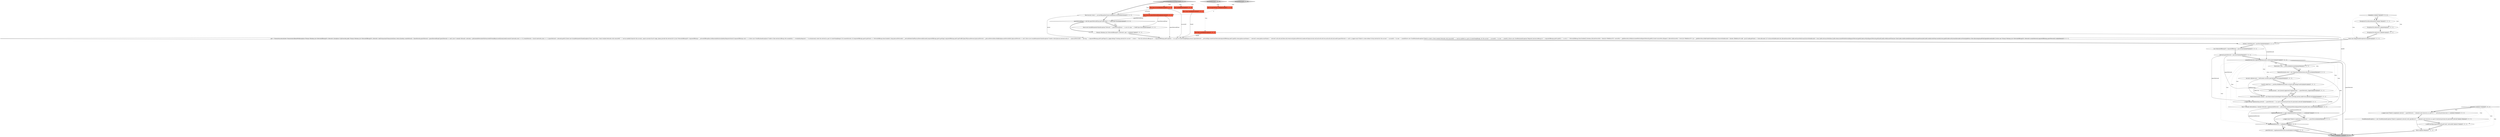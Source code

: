 digraph {
24 [style = filled, label = "long userId@@@2@@@['0', '0', '1']", fillcolor = tomato, shape = box image = "AAA0AAABBB3BBB"];
35 [style = filled, label = "pair = Transaction.execute(new TransactionCallbackWithException<Ternary<Boolean,List<NetworkOfferingVO>,Network>,Exception>(){@Override public Ternary<Boolean,List<NetworkOfferingVO>,Network> doInTransaction(TransactionStatus status){boolean createNetwork = falseNetwork guestNetwork = guestNetworkFinalif (guestNetwork == null) {List<? extends Network> networks = getIsolatedNetworksWithSourceNATOwnedByAccountInZone(zoneId,owner)if (networks.size() == 0) {createNetwork = true}if (networks.size() == 1) {guestNetwork = networks.get(0)}{throw new InvalidParameterValueException(\"Error, more than 1 Guest Isolated Networks with SourceNAT \" + \"service enabled found for this account, cannot assosiate the IP range, please provide the network ID\")}}List<NetworkOfferingVO> requiredOfferings = _networkOfferingDao.listByAvailability(Availability.Required,false)if (requiredOfferings.size() < 1) {throw new CloudRuntimeException(\"Unable to find network offering with availability=\" + Availability.Required + \" to automatically create the network as part of createVlanIpRange\")}if (createNetwork) {if (requiredOfferings.get(0).getState() == NetworkOffering.State.Enabled) {long physicalNetworkId = _networkModel.findPhysicalNetworkId(zoneId,requiredOfferings.get(0).getTags(),requiredOfferings.get(0).getTrafficType())PhysicalNetwork physicalNetwork = _physicalNetworkDao.findById(physicalNetworkId)if (physicalNetwork == null) {throw new InvalidParameterValueException(\"Unable to find physical network with id: \" + physicalNetworkId + \" and tag: \" + requiredOfferings.get(0).getTags())}s_logger.debug(\"Creating network for account \" + owner + \" from the network offering id=\" + requiredOfferings.get(0).getId() + \" as a part of createVlanIpRange process\")guestNetwork = _networkMgr.createGuestNetwork(requiredOfferings.get(0).getId(),owner.getAccountName() + \"-network\",owner.getAccountName() + \"-network\",null,null,null,false,null,owner,null,physicalNetwork,zoneId,ACLType.Account,null,null,null,null,true,null,null,null,null,null)if (guestNetwork == null) {s_logger.warn(\"Failed to create default Virtual network for the account \" + accountId + \"in zone \" + zoneId)throw new CloudRuntimeException(\"Failed to create a Guest Isolated Networks with SourceNAT \" + \"service enabled as a part of createVlanIpRange, for the account \" + accountId + \"in zone \" + zoneId)}}{throw new CloudRuntimeException(\"Required network offering id=\" + requiredOfferings.get(0).getId() + \" is not in \" + NetworkOffering.State.Enabled)}}boolean allocateSourceNat = falseList<IPAddressVO> sourceNat = _ipAddressDao.listByAssociatedNetwork(guestNetwork.getId(),true)if (sourceNat.isEmpty()) {allocateSourceNat = true}List<IPAddressVO> ips = _ipAddressDao.listByVlanId(vlanId)boolean isSourceNatAllocated = falsefor (IPAddressVO addr : ips){if (addr.getState() != State.Allocated) {if (!isSourceNatAllocated && allocateSourceNat) {addr.setSourceNat(true)isSourceNatAllocated = true}{addr.setSourceNat(false)}addr.setAssociatedWithNetworkId(guestNetwork.getId())addr.setVpcId(guestNetwork.getVpcId())addr.setAllocatedTime(new Date())addr.setAllocatedInDomainId(owner.getDomainId())addr.setAllocatedToAccountId(owner.getId())addr.setSystem(false)addr.setState(IpAddress.State.Allocating)markPublicIpAsAllocated(addr)}}return new Ternary<Boolean,List<NetworkOfferingVO>,Network>(createNetwork,requiredOfferings,guestNetwork)}})@@@9@@@['0', '0', '1']", fillcolor = white, shape = ellipse image = "AAA0AAABBB3BBB"];
0 [style = filled, label = "final AssignVMCmd cmd@@@2@@@['1', '1', '0']", fillcolor = tomato, shape = box image = "AAA0AAABBB1BBB"];
30 [style = filled, label = "final Long vlanId@@@2@@@['0', '0', '1']", fillcolor = tomato, shape = box image = "AAA0AAABBB3BBB"];
4 [style = filled, label = "e.addProxyObject(guestNetwork.getUuid(),\"networkId\")@@@107@@@['0', '0', '1']", fillcolor = white, shape = ellipse image = "AAA0AAABBB3BBB"];
8 [style = filled, label = "createNetwork && requiredOfferings.get(0).isPersistent()@@@87@@@['0', '0', '1']", fillcolor = white, shape = diamond image = "AAA0AAABBB3BBB"];
12 [style = filled, label = "Pair<? extends NetworkGuru,? extends Network> implementedNetwork = _networkMgr.implementNetwork(guestNetwork.getId(),dest,context)@@@96@@@['0', '0', '1']", fillcolor = white, shape = ellipse image = "AAA0AAABBB3BBB"];
25 [style = filled, label = "final long accountId@@@2@@@['0', '0', '1']", fillcolor = tomato, shape = box image = "AAA0AAABBB3BBB"];
2 [style = filled, label = "moveVMToUser['0', '1', '0']", fillcolor = lightgray, shape = diamond image = "AAA0AAABBB2BBB"];
3 [style = filled, label = "boolean createNetwork = pair.first()@@@84@@@['0', '0', '1']", fillcolor = white, shape = ellipse image = "AAA0AAABBB3BBB"];
34 [style = filled, label = "Network guestNetwork = pair.third()@@@86@@@['0', '0', '1']", fillcolor = white, shape = ellipse image = "AAA0AAABBB3BBB"];
37 [style = filled, label = "associateIpAddressListToAccount['0', '0', '1']", fillcolor = lightgray, shape = diamond image = "AAA0AAABBB3BBB"];
26 [style = filled, label = "implementedNetwork == null || implementedNetwork.first() == null@@@97@@@['0', '0', '1']", fillcolor = white, shape = diamond image = "AAA0AAABBB3BBB"];
36 [style = filled, label = "final long zoneId@@@2@@@['0', '0', '1']", fillcolor = tomato, shape = box image = "AAA0AAABBB3BBB"];
16 [style = filled, label = "ExceptionUtil.rethrowRuntime(e1)@@@79@@@['0', '0', '1']", fillcolor = white, shape = ellipse image = "AAA0AAABBB3BBB"];
9 [style = filled, label = "s_logger.warn(\"Failed to implement network \" + guestNetwork + \" elements and resources as a part of\" + \" network provision due to \",ex)@@@105@@@['0', '0', '1']", fillcolor = white, shape = ellipse image = "AAA0AAABBB3BBB"];
28 [style = filled, label = "return true@@@111@@@['0', '0', '1']", fillcolor = lightgray, shape = ellipse image = "AAA0AAABBB3BBB"];
39 [style = filled, label = "Ternary<Boolean,List<NetworkOfferingVO>,Network> pair = null@@@7@@@['0', '0', '1']", fillcolor = white, shape = ellipse image = "AAA0AAABBB3BBB"];
18 [style = filled, label = "Journal journal = new Journal.LogJournal(\"Implementing \" + guestNetwork,s_logger)@@@92@@@['0', '0', '1']", fillcolor = white, shape = ellipse image = "AAA0AAABBB3BBB"];
22 [style = filled, label = "throw e@@@108@@@['0', '0', '1']", fillcolor = white, shape = ellipse image = "AAA0AAABBB3BBB"];
10 [style = filled, label = "Account callerAccount = CallContext.current().getCallingAccount()@@@90@@@['0', '0', '1']", fillcolor = white, shape = ellipse image = "AAA0AAABBB3BBB"];
17 [style = filled, label = "List<NetworkOfferingVO> requiredOfferings = pair.second()@@@85@@@['0', '0', '1']", fillcolor = white, shape = ellipse image = "AAA0AAABBB3BBB"];
14 [style = filled, label = "throw new InvalidParameterValueException(\"Network \" + guestNetworkFinal + \" is not of a type \" + TrafficType.Guest)@@@5@@@['0', '0', '1']", fillcolor = white, shape = ellipse image = "AAA0AAABBB3BBB"];
38 [style = filled, label = "UserVO callerUser = _userDao.findById(CallContext.current().getCallingUserId())@@@91@@@['0', '0', '1']", fillcolor = white, shape = ellipse image = "AAA0AAABBB3BBB"];
40 [style = filled, label = "final Network guestNetworkFinal@@@2@@@['0', '0', '1']", fillcolor = tomato, shape = box image = "AAA0AAABBB3BBB"];
6 [style = filled, label = "s_logger.debug(\"Implementing network \" + guestNetwork + \" as a part of network provision for persistent network\")@@@94@@@['0', '0', '1']", fillcolor = white, shape = ellipse image = "AAA0AAABBB3BBB"];
11 [style = filled, label = "DeployDestination dest = new DeployDestination(zone,null,null,null)@@@89@@@['0', '0', '1']", fillcolor = white, shape = ellipse image = "AAA0AAABBB3BBB"];
13 [style = filled, label = "Exception ex@@@104@@@['0', '0', '1']", fillcolor = white, shape = diamond image = "AAA0AAABBB3BBB"];
7 [style = filled, label = "implementedNetwork != null@@@100@@@['0', '0', '1']", fillcolor = white, shape = diamond image = "AAA0AAABBB3BBB"];
32 [style = filled, label = "final Account owner = _accountMgr.getActiveAccountById(accountId)@@@3@@@['0', '0', '1']", fillcolor = white, shape = ellipse image = "AAA0AAABBB3BBB"];
29 [style = filled, label = "s_logger.warn(\"Failed to implement the network \" + guestNetwork)@@@98@@@['0', '0', '1']", fillcolor = white, shape = ellipse image = "AAA0AAABBB3BBB"];
1 [style = filled, label = "moveVMToUser['1', '0', '0']", fillcolor = lightgray, shape = diamond image = "AAA0AAABBB1BBB"];
5 [style = filled, label = "guestNetwork = implementedNetwork.second()@@@101@@@['0', '0', '1']", fillcolor = white, shape = ellipse image = "AAA0AAABBB3BBB"];
27 [style = filled, label = "guestNetworkFinal != null && guestNetworkFinal.getTrafficType() != TrafficType.Guest@@@4@@@['0', '0', '1']", fillcolor = white, shape = diamond image = "AAA0AAABBB3BBB"];
33 [style = filled, label = "Exception e1@@@78@@@['0', '0', '1']", fillcolor = white, shape = diamond image = "AAA0AAABBB3BBB"];
20 [style = filled, label = "ExceptionUtil.rethrow(e1,)@@@81@@@['0', '0', '1']", fillcolor = white, shape = ellipse image = "AAA0AAABBB3BBB"];
23 [style = filled, label = "throw new IllegalStateException(e1)@@@82@@@['0', '0', '1']", fillcolor = white, shape = ellipse image = "AAA0AAABBB3BBB"];
21 [style = filled, label = "DataCenter zone = _dcDao.findById(zoneId)@@@88@@@['0', '0', '1']", fillcolor = white, shape = ellipse image = "AAA0AAABBB3BBB"];
15 [style = filled, label = "ExceptionUtil.rethrow(e1,)@@@80@@@['0', '0', '1']", fillcolor = white, shape = ellipse image = "AAA0AAABBB3BBB"];
31 [style = filled, label = "ReservationContext context = new ReservationContextImpl(UUID.randomUUID().toString(),journal,callerUser,callerAccount)@@@93@@@['0', '0', '1']", fillcolor = white, shape = ellipse image = "AAA0AAABBB3BBB"];
19 [style = filled, label = "CloudRuntimeException e = new CloudRuntimeException(\"Failed to implement network (with specified id)\" + \" elements and resources as a part of network provision for persistent network\")@@@106@@@['0', '0', '1']", fillcolor = white, shape = ellipse image = "AAA0AAABBB3BBB"];
7->28 [style = bold, label=""];
20->23 [style = bold, label=""];
31->12 [style = solid, label="context"];
1->0 [style = dotted, label="true"];
4->22 [style = bold, label=""];
18->31 [style = solid, label="journal"];
3->17 [style = bold, label=""];
36->35 [style = solid, label="zoneId"];
31->6 [style = bold, label=""];
8->26 [style = dotted, label="true"];
22->28 [style = bold, label=""];
13->22 [style = dotted, label="true"];
6->12 [style = bold, label=""];
34->29 [style = solid, label="guestNetwork"];
13->9 [style = bold, label=""];
5->28 [style = bold, label=""];
10->38 [style = bold, label=""];
25->32 [style = solid, label="accountId"];
33->20 [style = dotted, label="true"];
8->11 [style = dotted, label="true"];
35->3 [style = bold, label=""];
33->15 [style = dotted, label="true"];
13->4 [style = dotted, label="true"];
36->21 [style = solid, label="zoneId"];
38->18 [style = bold, label=""];
14->39 [style = bold, label=""];
39->35 [style = bold, label=""];
33->16 [style = dotted, label="true"];
37->32 [style = bold, label=""];
7->5 [style = dotted, label="true"];
40->14 [style = solid, label="guestNetworkFinal"];
38->31 [style = solid, label="callerUser"];
37->30 [style = dotted, label="true"];
13->19 [style = dotted, label="true"];
29->7 [style = bold, label=""];
15->20 [style = bold, label=""];
18->31 [style = bold, label=""];
37->24 [style = dotted, label="true"];
37->36 [style = dotted, label="true"];
3->8 [style = solid, label="createNetwork"];
33->23 [style = dotted, label="true"];
8->10 [style = dotted, label="true"];
12->26 [style = bold, label=""];
21->11 [style = bold, label=""];
9->19 [style = bold, label=""];
37->40 [style = dotted, label="true"];
8->38 [style = dotted, label="true"];
8->6 [style = dotted, label="true"];
8->31 [style = dotted, label="true"];
37->25 [style = dotted, label="true"];
32->27 [style = bold, label=""];
12->26 [style = solid, label="implementedNetwork"];
13->9 [style = dotted, label="true"];
8->7 [style = dotted, label="true"];
8->21 [style = bold, label=""];
40->27 [style = solid, label="guestNetworkFinal"];
11->10 [style = bold, label=""];
25->35 [style = solid, label="accountId"];
19->4 [style = bold, label=""];
7->5 [style = bold, label=""];
32->35 [style = solid, label="owner"];
11->12 [style = solid, label="dest"];
8->18 [style = dotted, label="true"];
34->18 [style = solid, label="guestNetwork"];
26->29 [style = bold, label=""];
0->40 [style = dashed, label="0"];
26->29 [style = dotted, label="true"];
23->3 [style = bold, label=""];
27->14 [style = bold, label=""];
27->39 [style = bold, label=""];
27->14 [style = dotted, label="true"];
21->11 [style = solid, label="zone"];
19->22 [style = solid, label="e"];
8->21 [style = dotted, label="true"];
16->15 [style = bold, label=""];
12->7 [style = solid, label="implementedNetwork"];
33->16 [style = bold, label=""];
34->6 [style = solid, label="guestNetwork"];
8->28 [style = bold, label=""];
30->35 [style = solid, label="vlanId"];
26->7 [style = bold, label=""];
34->8 [style = bold, label=""];
10->31 [style = solid, label="callerAccount"];
2->0 [style = dotted, label="true"];
17->34 [style = bold, label=""];
40->35 [style = solid, label="guestNetworkFinal"];
8->12 [style = dotted, label="true"];
}
